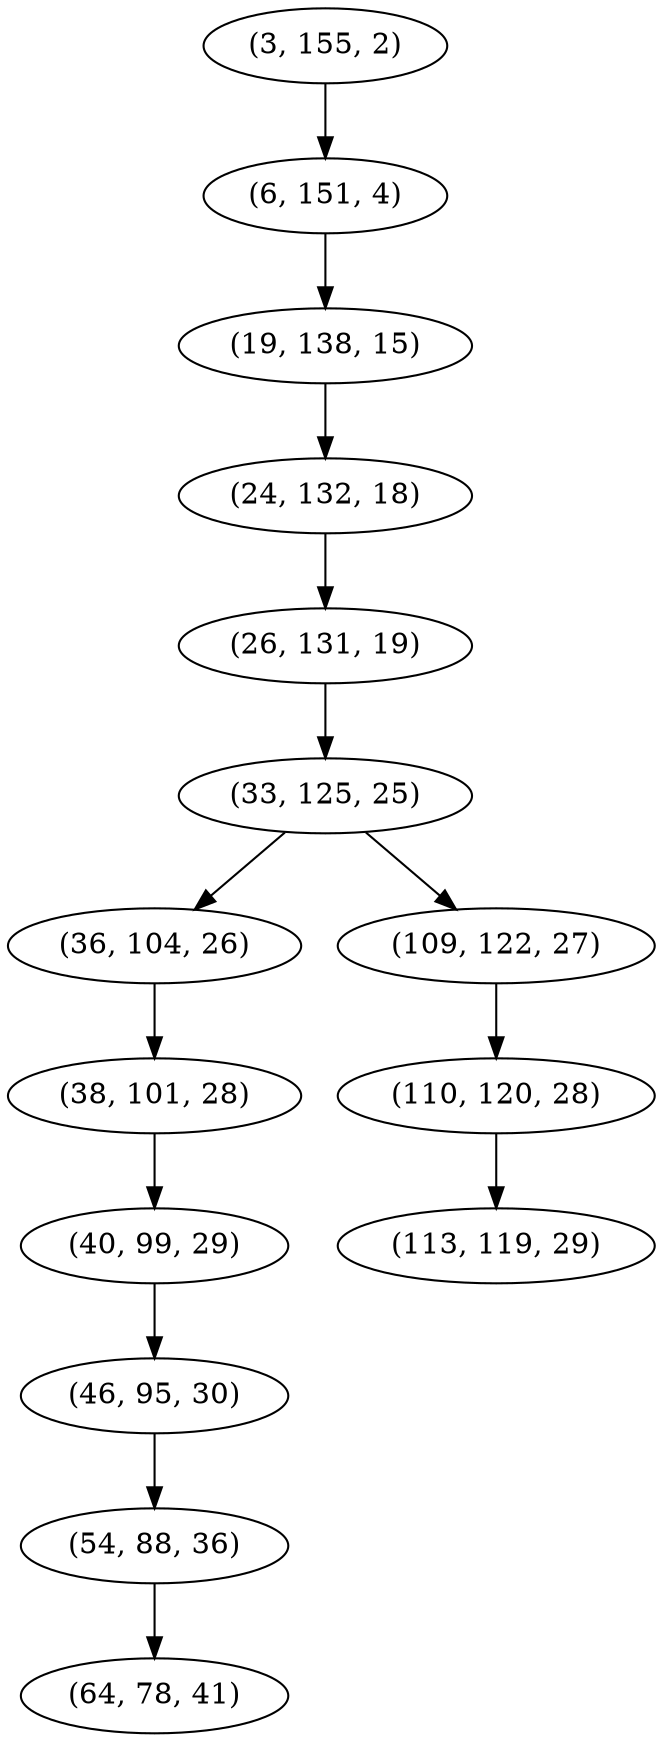 digraph tree {
    "(3, 155, 2)";
    "(6, 151, 4)";
    "(19, 138, 15)";
    "(24, 132, 18)";
    "(26, 131, 19)";
    "(33, 125, 25)";
    "(36, 104, 26)";
    "(38, 101, 28)";
    "(40, 99, 29)";
    "(46, 95, 30)";
    "(54, 88, 36)";
    "(64, 78, 41)";
    "(109, 122, 27)";
    "(110, 120, 28)";
    "(113, 119, 29)";
    "(3, 155, 2)" -> "(6, 151, 4)";
    "(6, 151, 4)" -> "(19, 138, 15)";
    "(19, 138, 15)" -> "(24, 132, 18)";
    "(24, 132, 18)" -> "(26, 131, 19)";
    "(26, 131, 19)" -> "(33, 125, 25)";
    "(33, 125, 25)" -> "(36, 104, 26)";
    "(33, 125, 25)" -> "(109, 122, 27)";
    "(36, 104, 26)" -> "(38, 101, 28)";
    "(38, 101, 28)" -> "(40, 99, 29)";
    "(40, 99, 29)" -> "(46, 95, 30)";
    "(46, 95, 30)" -> "(54, 88, 36)";
    "(54, 88, 36)" -> "(64, 78, 41)";
    "(109, 122, 27)" -> "(110, 120, 28)";
    "(110, 120, 28)" -> "(113, 119, 29)";
}
